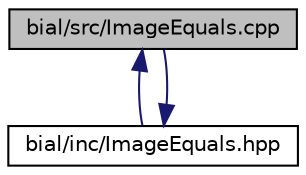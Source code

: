 digraph "bial/src/ImageEquals.cpp"
{
  edge [fontname="Helvetica",fontsize="10",labelfontname="Helvetica",labelfontsize="10"];
  node [fontname="Helvetica",fontsize="10",shape=record];
  Node1 [label="bial/src/ImageEquals.cpp",height=0.2,width=0.4,color="black", fillcolor="grey75", style="filled", fontcolor="black"];
  Node1 -> Node2 [dir="back",color="midnightblue",fontsize="10",style="solid",fontname="Helvetica"];
  Node2 [label="bial/inc/ImageEquals.hpp",height=0.2,width=0.4,color="black", fillcolor="white", style="filled",URL="$_image_equals_8hpp.html"];
  Node2 -> Node1 [dir="back",color="midnightblue",fontsize="10",style="solid",fontname="Helvetica"];
}
